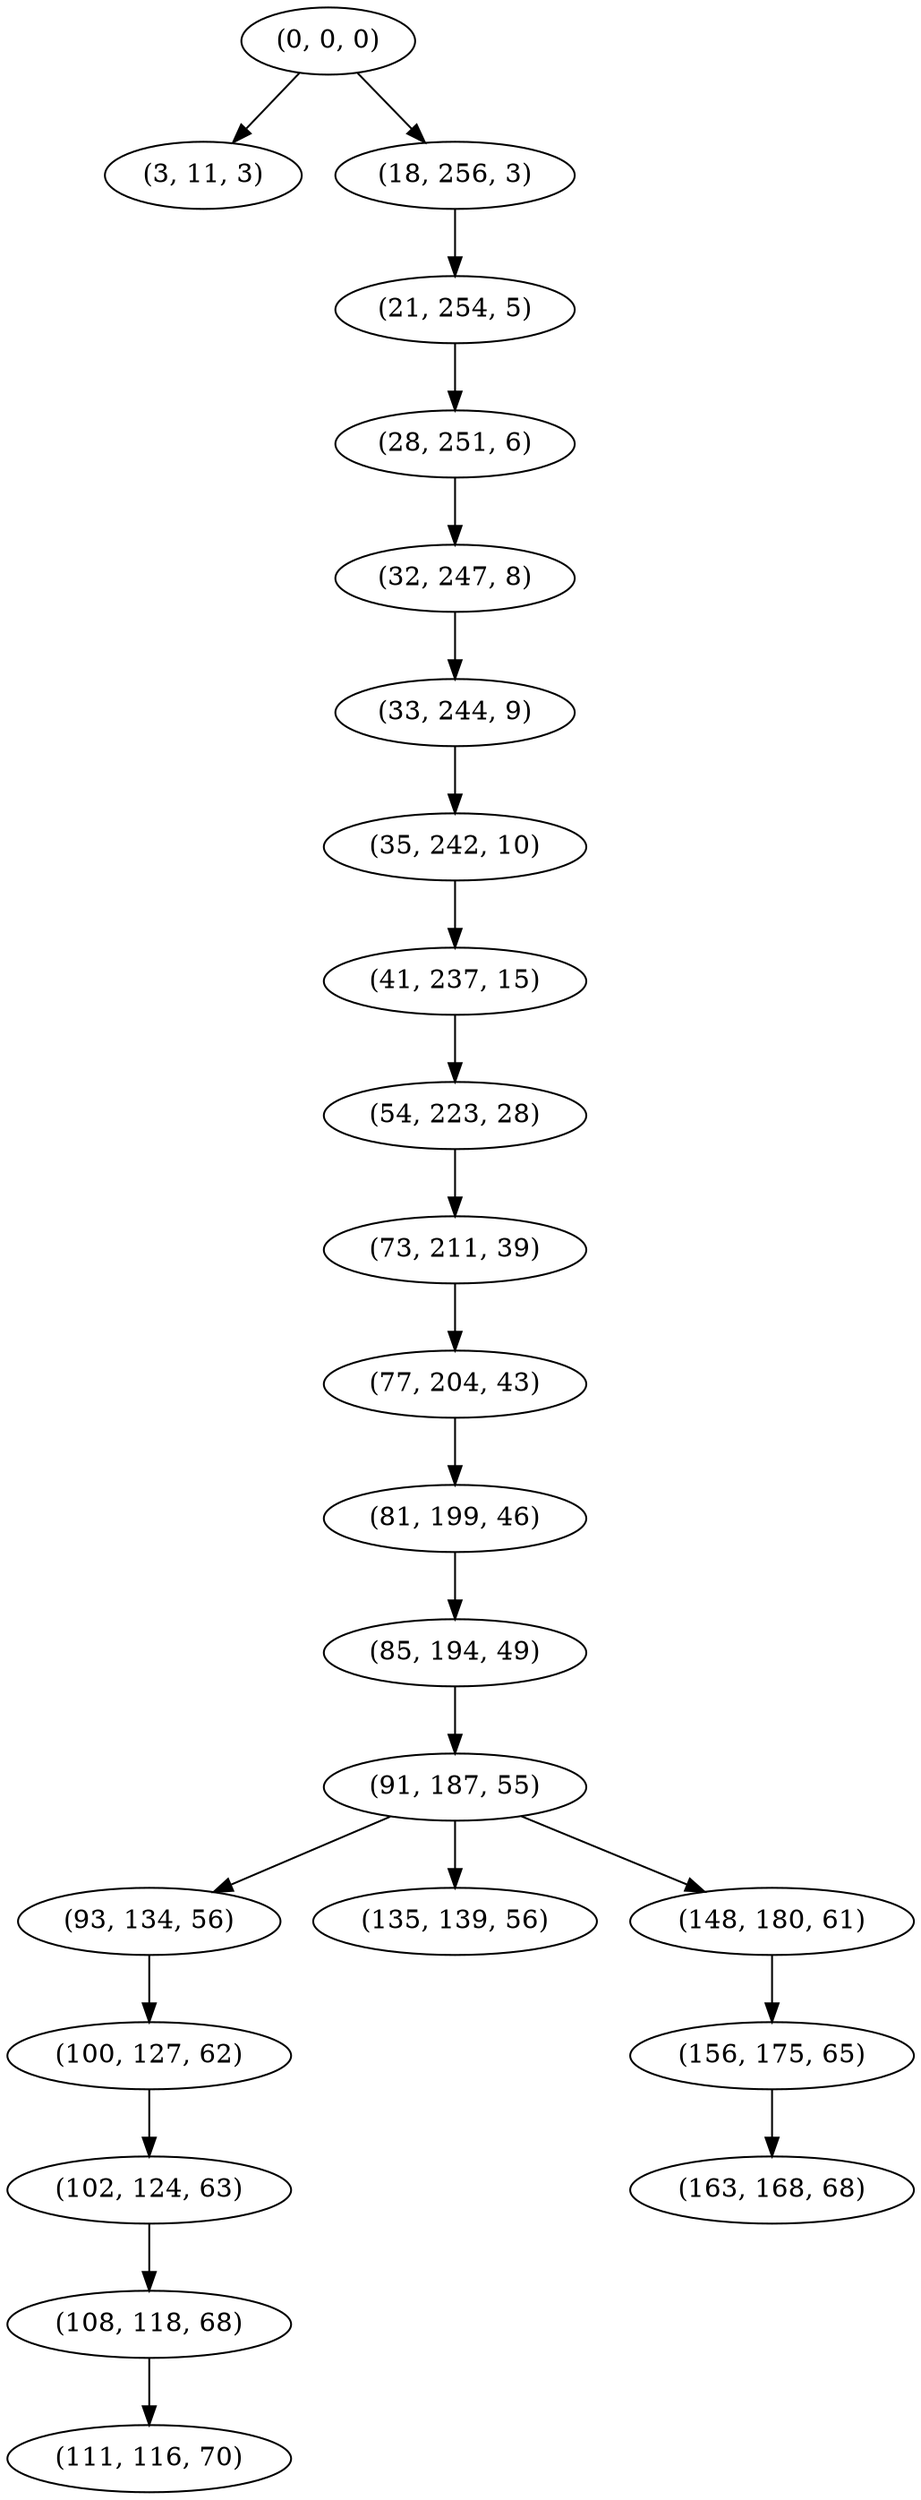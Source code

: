 digraph tree {
    "(0, 0, 0)";
    "(3, 11, 3)";
    "(18, 256, 3)";
    "(21, 254, 5)";
    "(28, 251, 6)";
    "(32, 247, 8)";
    "(33, 244, 9)";
    "(35, 242, 10)";
    "(41, 237, 15)";
    "(54, 223, 28)";
    "(73, 211, 39)";
    "(77, 204, 43)";
    "(81, 199, 46)";
    "(85, 194, 49)";
    "(91, 187, 55)";
    "(93, 134, 56)";
    "(100, 127, 62)";
    "(102, 124, 63)";
    "(108, 118, 68)";
    "(111, 116, 70)";
    "(135, 139, 56)";
    "(148, 180, 61)";
    "(156, 175, 65)";
    "(163, 168, 68)";
    "(0, 0, 0)" -> "(3, 11, 3)";
    "(0, 0, 0)" -> "(18, 256, 3)";
    "(18, 256, 3)" -> "(21, 254, 5)";
    "(21, 254, 5)" -> "(28, 251, 6)";
    "(28, 251, 6)" -> "(32, 247, 8)";
    "(32, 247, 8)" -> "(33, 244, 9)";
    "(33, 244, 9)" -> "(35, 242, 10)";
    "(35, 242, 10)" -> "(41, 237, 15)";
    "(41, 237, 15)" -> "(54, 223, 28)";
    "(54, 223, 28)" -> "(73, 211, 39)";
    "(73, 211, 39)" -> "(77, 204, 43)";
    "(77, 204, 43)" -> "(81, 199, 46)";
    "(81, 199, 46)" -> "(85, 194, 49)";
    "(85, 194, 49)" -> "(91, 187, 55)";
    "(91, 187, 55)" -> "(93, 134, 56)";
    "(91, 187, 55)" -> "(135, 139, 56)";
    "(91, 187, 55)" -> "(148, 180, 61)";
    "(93, 134, 56)" -> "(100, 127, 62)";
    "(100, 127, 62)" -> "(102, 124, 63)";
    "(102, 124, 63)" -> "(108, 118, 68)";
    "(108, 118, 68)" -> "(111, 116, 70)";
    "(148, 180, 61)" -> "(156, 175, 65)";
    "(156, 175, 65)" -> "(163, 168, 68)";
}
